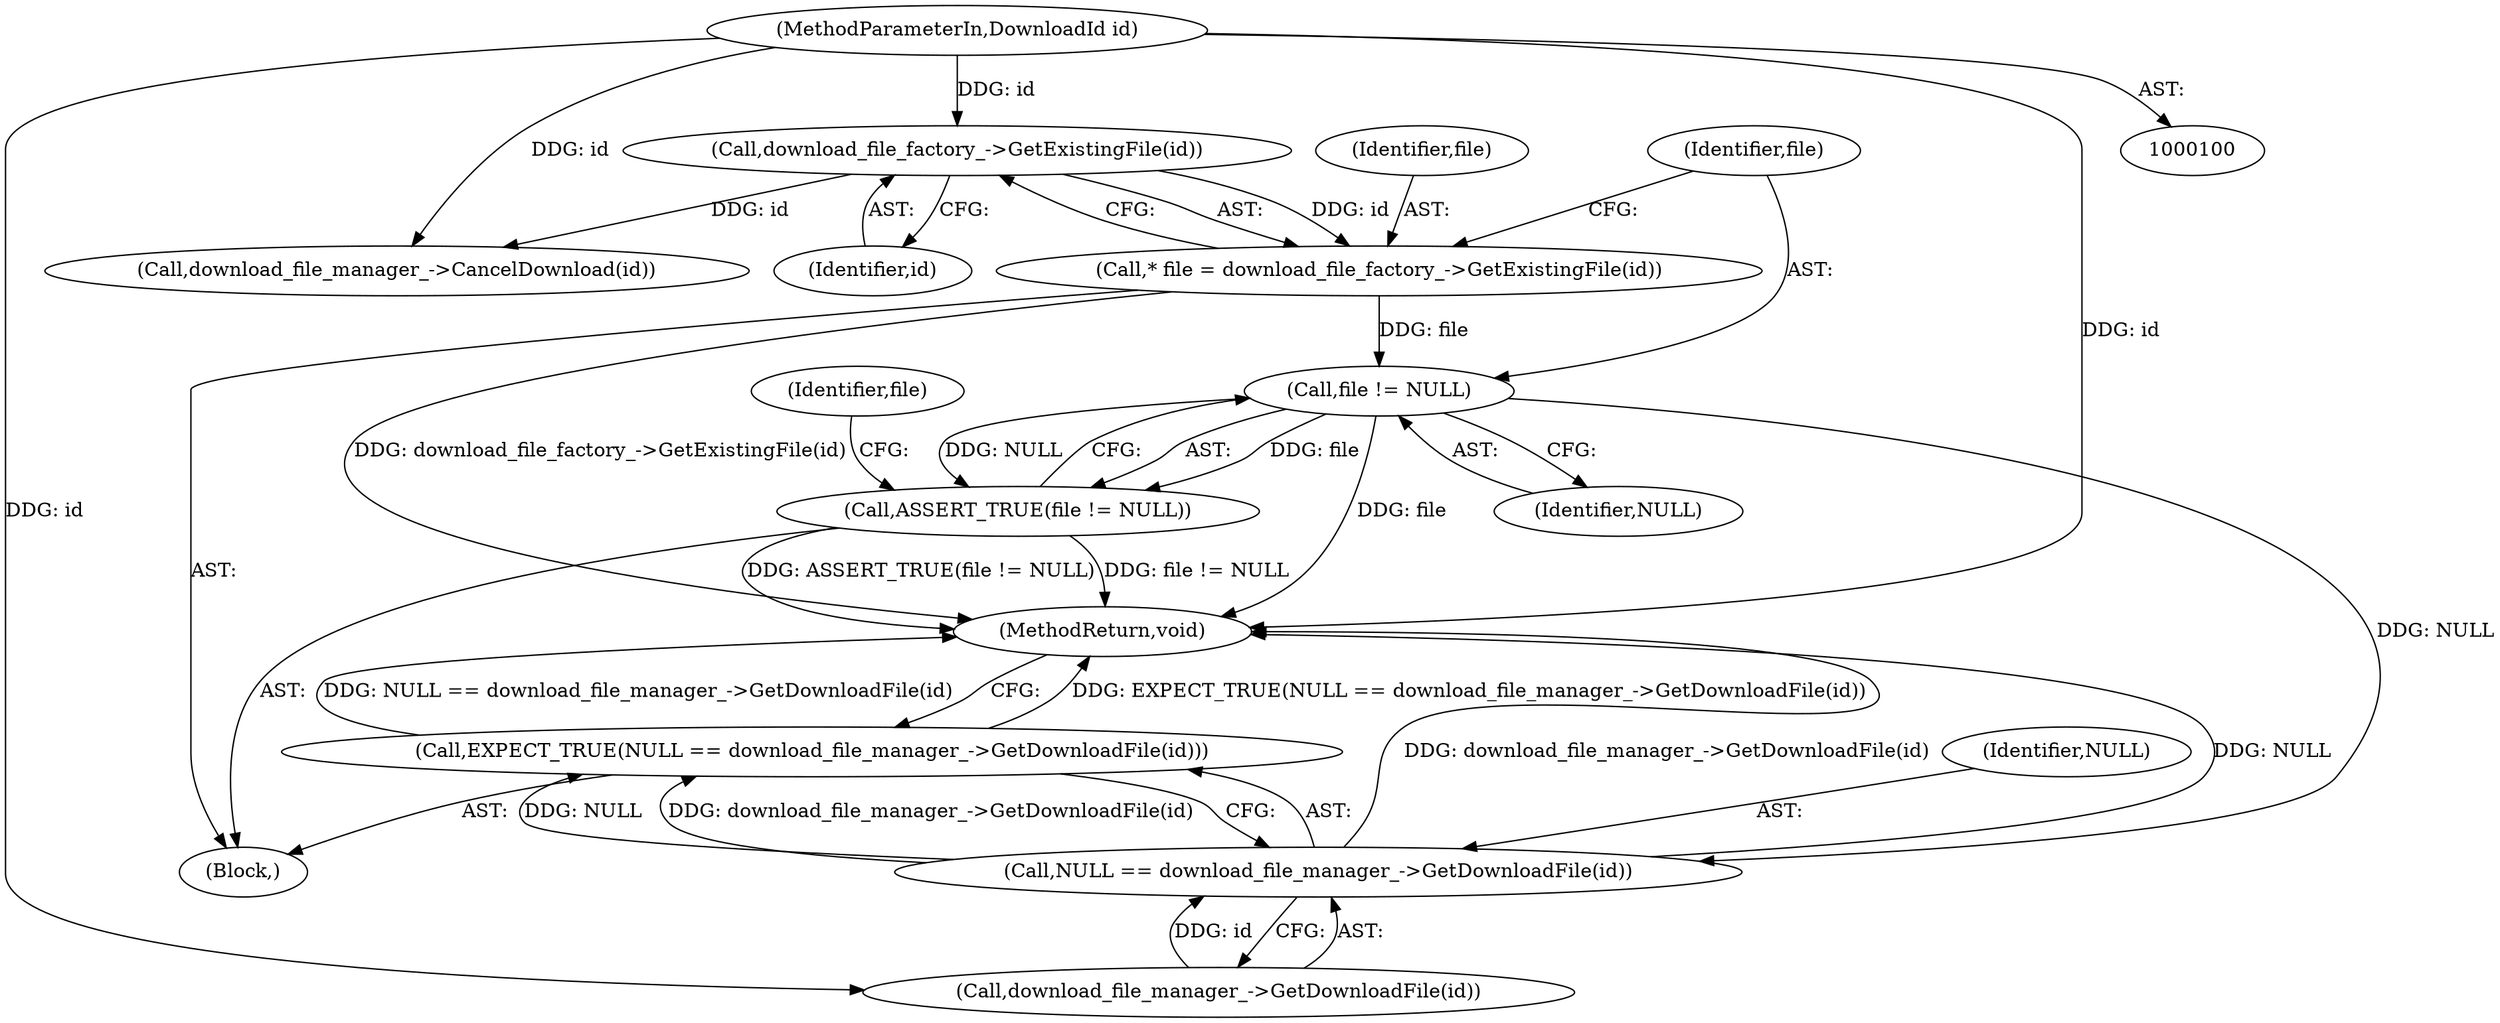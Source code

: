 digraph "1_Chrome_16dcd30c215801941d9890859fd79a234128fc3e_4@pointer" {
"1000109" [label="(Call,file != NULL)"];
"1000104" [label="(Call,* file = download_file_factory_->GetExistingFile(id))"];
"1000106" [label="(Call,download_file_factory_->GetExistingFile(id))"];
"1000101" [label="(MethodParameterIn,DownloadId id)"];
"1000108" [label="(Call,ASSERT_TRUE(file != NULL))"];
"1000119" [label="(Call,NULL == download_file_manager_->GetDownloadFile(id))"];
"1000118" [label="(Call,EXPECT_TRUE(NULL == download_file_manager_->GetDownloadFile(id)))"];
"1000105" [label="(Identifier,file)"];
"1000123" [label="(MethodReturn,void)"];
"1000118" [label="(Call,EXPECT_TRUE(NULL == download_file_manager_->GetDownloadFile(id)))"];
"1000101" [label="(MethodParameterIn,DownloadId id)"];
"1000120" [label="(Identifier,NULL)"];
"1000111" [label="(Identifier,NULL)"];
"1000108" [label="(Call,ASSERT_TRUE(file != NULL))"];
"1000110" [label="(Identifier,file)"];
"1000121" [label="(Call,download_file_manager_->GetDownloadFile(id))"];
"1000107" [label="(Identifier,id)"];
"1000109" [label="(Call,file != NULL)"];
"1000104" [label="(Call,* file = download_file_factory_->GetExistingFile(id))"];
"1000114" [label="(Identifier,file)"];
"1000116" [label="(Call,download_file_manager_->CancelDownload(id))"];
"1000119" [label="(Call,NULL == download_file_manager_->GetDownloadFile(id))"];
"1000102" [label="(Block,)"];
"1000106" [label="(Call,download_file_factory_->GetExistingFile(id))"];
"1000109" -> "1000108"  [label="AST: "];
"1000109" -> "1000111"  [label="CFG: "];
"1000110" -> "1000109"  [label="AST: "];
"1000111" -> "1000109"  [label="AST: "];
"1000108" -> "1000109"  [label="CFG: "];
"1000109" -> "1000123"  [label="DDG: file"];
"1000109" -> "1000108"  [label="DDG: file"];
"1000109" -> "1000108"  [label="DDG: NULL"];
"1000104" -> "1000109"  [label="DDG: file"];
"1000109" -> "1000119"  [label="DDG: NULL"];
"1000104" -> "1000102"  [label="AST: "];
"1000104" -> "1000106"  [label="CFG: "];
"1000105" -> "1000104"  [label="AST: "];
"1000106" -> "1000104"  [label="AST: "];
"1000110" -> "1000104"  [label="CFG: "];
"1000104" -> "1000123"  [label="DDG: download_file_factory_->GetExistingFile(id)"];
"1000106" -> "1000104"  [label="DDG: id"];
"1000106" -> "1000107"  [label="CFG: "];
"1000107" -> "1000106"  [label="AST: "];
"1000101" -> "1000106"  [label="DDG: id"];
"1000106" -> "1000116"  [label="DDG: id"];
"1000101" -> "1000100"  [label="AST: "];
"1000101" -> "1000123"  [label="DDG: id"];
"1000101" -> "1000116"  [label="DDG: id"];
"1000101" -> "1000121"  [label="DDG: id"];
"1000108" -> "1000102"  [label="AST: "];
"1000114" -> "1000108"  [label="CFG: "];
"1000108" -> "1000123"  [label="DDG: ASSERT_TRUE(file != NULL)"];
"1000108" -> "1000123"  [label="DDG: file != NULL"];
"1000119" -> "1000118"  [label="AST: "];
"1000119" -> "1000121"  [label="CFG: "];
"1000120" -> "1000119"  [label="AST: "];
"1000121" -> "1000119"  [label="AST: "];
"1000118" -> "1000119"  [label="CFG: "];
"1000119" -> "1000123"  [label="DDG: download_file_manager_->GetDownloadFile(id)"];
"1000119" -> "1000123"  [label="DDG: NULL"];
"1000119" -> "1000118"  [label="DDG: NULL"];
"1000119" -> "1000118"  [label="DDG: download_file_manager_->GetDownloadFile(id)"];
"1000121" -> "1000119"  [label="DDG: id"];
"1000118" -> "1000102"  [label="AST: "];
"1000123" -> "1000118"  [label="CFG: "];
"1000118" -> "1000123"  [label="DDG: EXPECT_TRUE(NULL == download_file_manager_->GetDownloadFile(id))"];
"1000118" -> "1000123"  [label="DDG: NULL == download_file_manager_->GetDownloadFile(id)"];
}
